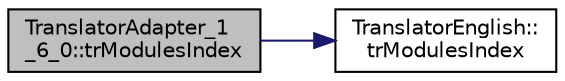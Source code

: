 digraph "TranslatorAdapter_1_6_0::trModulesIndex"
{
 // LATEX_PDF_SIZE
  edge [fontname="Helvetica",fontsize="10",labelfontname="Helvetica",labelfontsize="10"];
  node [fontname="Helvetica",fontsize="10",shape=record];
  rankdir="LR";
  Node1 [label="TranslatorAdapter_1\l_6_0::trModulesIndex",height=0.2,width=0.4,color="black", fillcolor="grey75", style="filled", fontcolor="black",tooltip=" "];
  Node1 -> Node2 [color="midnightblue",fontsize="10",style="solid",fontname="Helvetica"];
  Node2 [label="TranslatorEnglish::\ltrModulesIndex",height=0.2,width=0.4,color="black", fillcolor="white", style="filled",URL="$classTranslatorEnglish.html#ad925c638d4c4aa994cb453449f34a1aa",tooltip=" "];
}
